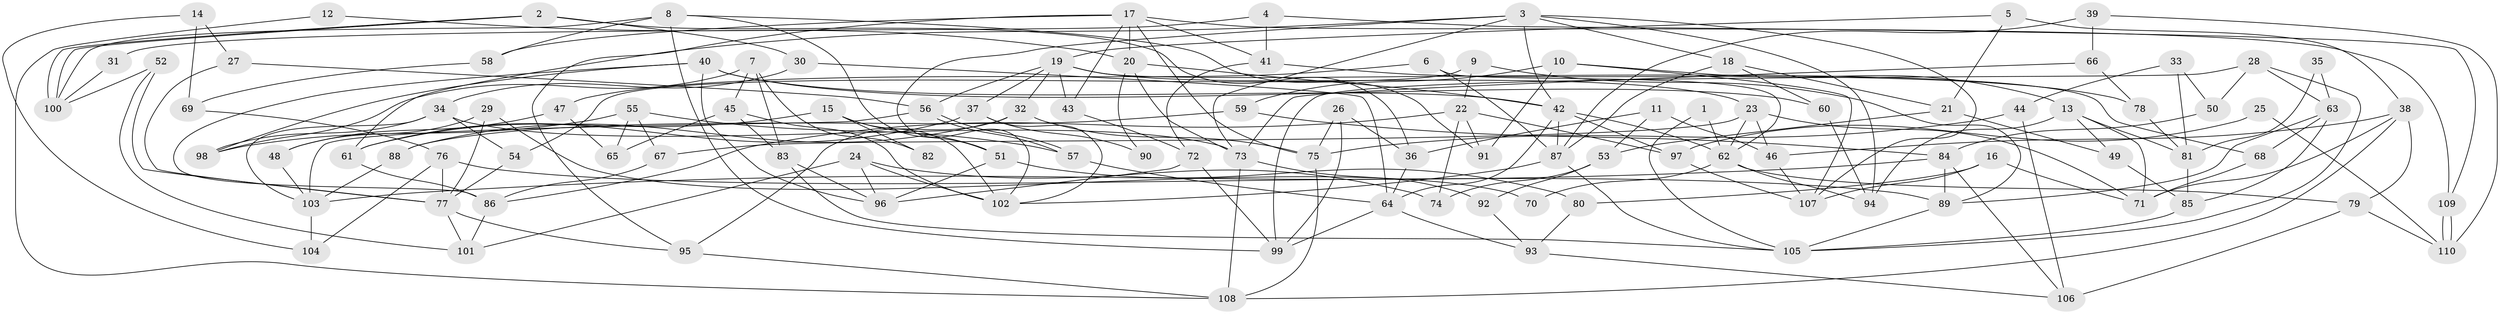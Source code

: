 // coarse degree distribution, {6: 0.1, 3: 0.21428571428571427, 10: 0.04285714285714286, 4: 0.2, 5: 0.22857142857142856, 8: 0.07142857142857142, 9: 0.02857142857142857, 7: 0.07142857142857142, 2: 0.04285714285714286}
// Generated by graph-tools (version 1.1) at 2025/41/03/06/25 10:41:52]
// undirected, 110 vertices, 220 edges
graph export_dot {
graph [start="1"]
  node [color=gray90,style=filled];
  1;
  2;
  3;
  4;
  5;
  6;
  7;
  8;
  9;
  10;
  11;
  12;
  13;
  14;
  15;
  16;
  17;
  18;
  19;
  20;
  21;
  22;
  23;
  24;
  25;
  26;
  27;
  28;
  29;
  30;
  31;
  32;
  33;
  34;
  35;
  36;
  37;
  38;
  39;
  40;
  41;
  42;
  43;
  44;
  45;
  46;
  47;
  48;
  49;
  50;
  51;
  52;
  53;
  54;
  55;
  56;
  57;
  58;
  59;
  60;
  61;
  62;
  63;
  64;
  65;
  66;
  67;
  68;
  69;
  70;
  71;
  72;
  73;
  74;
  75;
  76;
  77;
  78;
  79;
  80;
  81;
  82;
  83;
  84;
  85;
  86;
  87;
  88;
  89;
  90;
  91;
  92;
  93;
  94;
  95;
  96;
  97;
  98;
  99;
  100;
  101;
  102;
  103;
  104;
  105;
  106;
  107;
  108;
  109;
  110;
  1 -- 105;
  1 -- 62;
  2 -- 100;
  2 -- 100;
  2 -- 30;
  2 -- 36;
  3 -- 42;
  3 -- 102;
  3 -- 18;
  3 -- 61;
  3 -- 73;
  3 -- 94;
  3 -- 107;
  4 -- 41;
  4 -- 109;
  4 -- 31;
  5 -- 38;
  5 -- 19;
  5 -- 21;
  6 -- 62;
  6 -- 87;
  6 -- 47;
  7 -- 98;
  7 -- 45;
  7 -- 82;
  7 -- 83;
  8 -- 91;
  8 -- 51;
  8 -- 58;
  8 -- 99;
  8 -- 100;
  9 -- 54;
  9 -- 89;
  9 -- 22;
  10 -- 59;
  10 -- 13;
  10 -- 91;
  10 -- 107;
  11 -- 53;
  11 -- 46;
  11 -- 36;
  12 -- 108;
  12 -- 20;
  13 -- 94;
  13 -- 71;
  13 -- 49;
  13 -- 81;
  14 -- 27;
  14 -- 104;
  14 -- 69;
  15 -- 102;
  15 -- 51;
  15 -- 61;
  15 -- 82;
  16 -- 71;
  16 -- 107;
  16 -- 80;
  17 -- 20;
  17 -- 75;
  17 -- 41;
  17 -- 43;
  17 -- 58;
  17 -- 95;
  17 -- 109;
  18 -- 21;
  18 -- 60;
  18 -- 87;
  19 -- 43;
  19 -- 68;
  19 -- 23;
  19 -- 32;
  19 -- 37;
  19 -- 56;
  20 -- 73;
  20 -- 42;
  20 -- 90;
  21 -- 49;
  21 -- 53;
  22 -- 97;
  22 -- 74;
  22 -- 86;
  22 -- 91;
  23 -- 62;
  23 -- 46;
  23 -- 67;
  23 -- 71;
  24 -- 101;
  24 -- 74;
  24 -- 96;
  24 -- 102;
  25 -- 110;
  25 -- 97;
  26 -- 36;
  26 -- 99;
  26 -- 75;
  27 -- 77;
  27 -- 56;
  28 -- 105;
  28 -- 99;
  28 -- 50;
  28 -- 63;
  29 -- 77;
  29 -- 48;
  29 -- 70;
  30 -- 34;
  30 -- 64;
  31 -- 100;
  32 -- 95;
  32 -- 75;
  32 -- 88;
  33 -- 44;
  33 -- 50;
  33 -- 81;
  34 -- 98;
  34 -- 73;
  34 -- 54;
  34 -- 103;
  35 -- 63;
  35 -- 81;
  36 -- 64;
  37 -- 61;
  37 -- 90;
  37 -- 102;
  38 -- 46;
  38 -- 108;
  38 -- 71;
  38 -- 79;
  39 -- 87;
  39 -- 110;
  39 -- 66;
  40 -- 96;
  40 -- 86;
  40 -- 42;
  40 -- 60;
  40 -- 98;
  41 -- 72;
  41 -- 78;
  42 -- 87;
  42 -- 62;
  42 -- 64;
  42 -- 97;
  43 -- 72;
  44 -- 75;
  44 -- 106;
  45 -- 102;
  45 -- 83;
  45 -- 65;
  46 -- 107;
  47 -- 65;
  47 -- 48;
  48 -- 103;
  49 -- 85;
  50 -- 84;
  51 -- 80;
  51 -- 96;
  52 -- 77;
  52 -- 100;
  52 -- 101;
  53 -- 92;
  53 -- 74;
  54 -- 77;
  55 -- 57;
  55 -- 67;
  55 -- 65;
  55 -- 98;
  56 -- 57;
  56 -- 57;
  56 -- 103;
  57 -- 64;
  58 -- 69;
  59 -- 84;
  59 -- 88;
  60 -- 94;
  61 -- 86;
  62 -- 94;
  62 -- 70;
  62 -- 79;
  63 -- 89;
  63 -- 68;
  63 -- 85;
  64 -- 93;
  64 -- 99;
  66 -- 78;
  66 -- 73;
  67 -- 86;
  68 -- 71;
  69 -- 76;
  72 -- 99;
  72 -- 96;
  73 -- 92;
  73 -- 108;
  75 -- 108;
  76 -- 77;
  76 -- 89;
  76 -- 104;
  77 -- 95;
  77 -- 101;
  78 -- 81;
  79 -- 106;
  79 -- 110;
  80 -- 93;
  81 -- 85;
  83 -- 105;
  83 -- 96;
  84 -- 103;
  84 -- 89;
  84 -- 106;
  85 -- 105;
  86 -- 101;
  87 -- 102;
  87 -- 105;
  88 -- 103;
  89 -- 105;
  92 -- 93;
  93 -- 106;
  95 -- 108;
  97 -- 107;
  103 -- 104;
  109 -- 110;
  109 -- 110;
}
